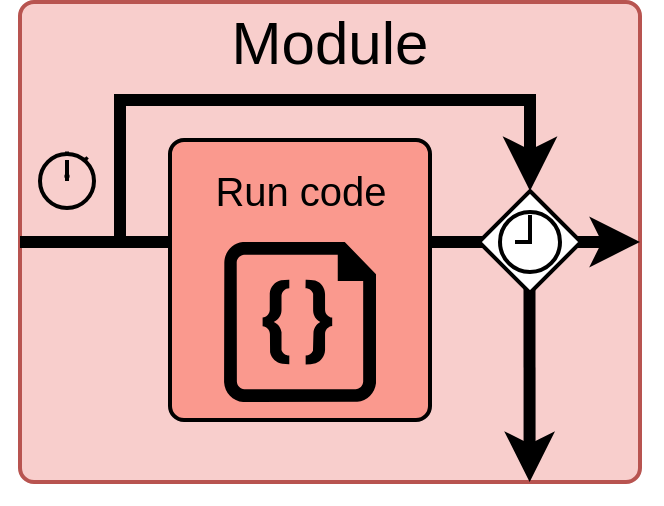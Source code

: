 <mxfile>
    <diagram id="HWUhP-si5-52SFAlJIHp" name="Page-1">
        <mxGraphModel dx="547" dy="552" grid="1" gridSize="10" guides="1" tooltips="1" connect="1" arrows="1" fold="1" page="1" pageScale="1" pageWidth="850" pageHeight="1100" math="0" shadow="0">
            <root>
                <mxCell id="0"/>
                <mxCell id="1" parent="0"/>
                <mxCell id="89" value="" style="group;fontColor=#000000;" parent="1" vertex="1" connectable="0">
                    <mxGeometry x="115" y="130" width="310" height="240" as="geometry"/>
                </mxCell>
                <mxCell id="69" value="" style="rounded=1;whiteSpace=wrap;html=1;absoluteArcSize=1;arcSize=14;strokeWidth=2;fillColor=#f8cecc;fontColor=#000000;strokeColor=#B85450;" parent="89" vertex="1">
                    <mxGeometry width="310" height="240" as="geometry"/>
                </mxCell>
                <mxCell id="70" value="&lt;font&gt;&lt;span style=&quot;font-size: 30px;&quot;&gt;Module&lt;/span&gt;&lt;/font&gt;" style="text;html=1;align=center;verticalAlign=middle;whiteSpace=wrap;rounded=0;fontColor=#000000;" parent="89" vertex="1">
                    <mxGeometry width="310" height="39" as="geometry"/>
                </mxCell>
                <mxCell id="71" value="" style="html=1;verticalLabelPosition=bottom;align=center;labelBackgroundColor=#ffffff;verticalAlign=top;strokeWidth=2;strokeColor=#000000;shadow=0;dashed=0;shape=mxgraph.ios7.icons.stopwatch;fillColor=none;fontColor=#000000;" parent="89" vertex="1">
                    <mxGeometry x="10" y="74.79" width="27" height="28.2" as="geometry"/>
                </mxCell>
                <mxCell id="72" value="" style="endArrow=classic;html=1;exitX=0;exitY=0.5;exitDx=0;exitDy=0;entryX=1;entryY=0.5;entryDx=0;entryDy=0;strokeWidth=6;endFill=1;strokeColor=#000000;fontColor=#000000;" parent="89" source="69" target="69" edge="1">
                    <mxGeometry width="50" height="50" relative="1" as="geometry">
                        <mxPoint y="117.99" as="sourcePoint"/>
                        <mxPoint x="310" y="117.99" as="targetPoint"/>
                    </mxGeometry>
                </mxCell>
                <mxCell id="73" value="" style="rounded=1;whiteSpace=wrap;html=1;absoluteArcSize=1;arcSize=14;strokeWidth=2;fillColor=#fa998e;fontColor=#000000;strokeColor=#000000;" parent="89" vertex="1">
                    <mxGeometry x="75" y="68.99" width="130" height="140" as="geometry"/>
                </mxCell>
                <mxCell id="74" value="" style="endArrow=classic;html=1;strokeWidth=6;entryX=0.822;entryY=1;entryDx=0;entryDy=0;entryPerimeter=0;exitX=0.491;exitY=1;exitDx=0;exitDy=0;exitPerimeter=0;strokeColor=#000000;fontColor=#000000;" parent="89" source="78" target="69" edge="1">
                    <mxGeometry width="50" height="50" relative="1" as="geometry">
                        <mxPoint x="240" y="210" as="sourcePoint"/>
                        <mxPoint x="290" y="160" as="targetPoint"/>
                    </mxGeometry>
                </mxCell>
                <mxCell id="75" value="" style="edgeStyle=segmentEdgeStyle;endArrow=classic;html=1;curved=0;rounded=0;endSize=8;startSize=8;strokeWidth=6;entryX=0.5;entryY=0;entryDx=0;entryDy=0;strokeColor=#000000;fontColor=#000000;" parent="89" target="77" edge="1">
                    <mxGeometry width="50" height="50" relative="1" as="geometry">
                        <mxPoint x="50" y="118.99" as="sourcePoint"/>
                        <mxPoint x="120" y="38.99" as="targetPoint"/>
                        <Array as="points">
                            <mxPoint x="50" y="48.99"/>
                            <mxPoint x="255" y="48.99"/>
                        </Array>
                    </mxGeometry>
                </mxCell>
                <mxCell id="76" value="" style="group;fontColor=#000000;" parent="89" vertex="1" connectable="0">
                    <mxGeometry x="229.5" y="94.49" width="51" height="51" as="geometry"/>
                </mxCell>
                <mxCell id="77" value="" style="rhombus;whiteSpace=wrap;html=1;strokeColor=#000000;fillColor=#FFFFFF;strokeWidth=2;fontColor=#000000;" parent="76" vertex="1">
                    <mxGeometry width="51" height="51" as="geometry"/>
                </mxCell>
                <mxCell id="78" value="" style="html=1;verticalLabelPosition=bottom;align=center;labelBackgroundColor=#ffffff;verticalAlign=top;strokeWidth=2;strokeColor=#000000;shadow=0;dashed=0;shape=mxgraph.ios7.icons.clock;fillColor=none;fontColor=#000000;" parent="76" vertex="1">
                    <mxGeometry x="10.5" y="10.5" width="30" height="30" as="geometry"/>
                </mxCell>
                <mxCell id="79" value="" style="verticalLabelPosition=bottom;html=1;verticalAlign=top;align=center;strokeColor=none;fillColor=#000000;shape=mxgraph.azure.code_file;pointerEvents=1;strokeWidth=2;fontColor=#000000;" parent="89" vertex="1">
                    <mxGeometry x="102" y="120" width="76" height="80" as="geometry"/>
                </mxCell>
                <mxCell id="80" value="&lt;font style=&quot;font-size: 20px;&quot;&gt;Run code&lt;/font&gt;" style="text;html=1;align=center;verticalAlign=middle;whiteSpace=wrap;rounded=0;fontColor=#000000;" parent="89" vertex="1">
                    <mxGeometry x="77.5" y="74.79" width="125" height="39" as="geometry"/>
                </mxCell>
            </root>
        </mxGraphModel>
    </diagram>
</mxfile>